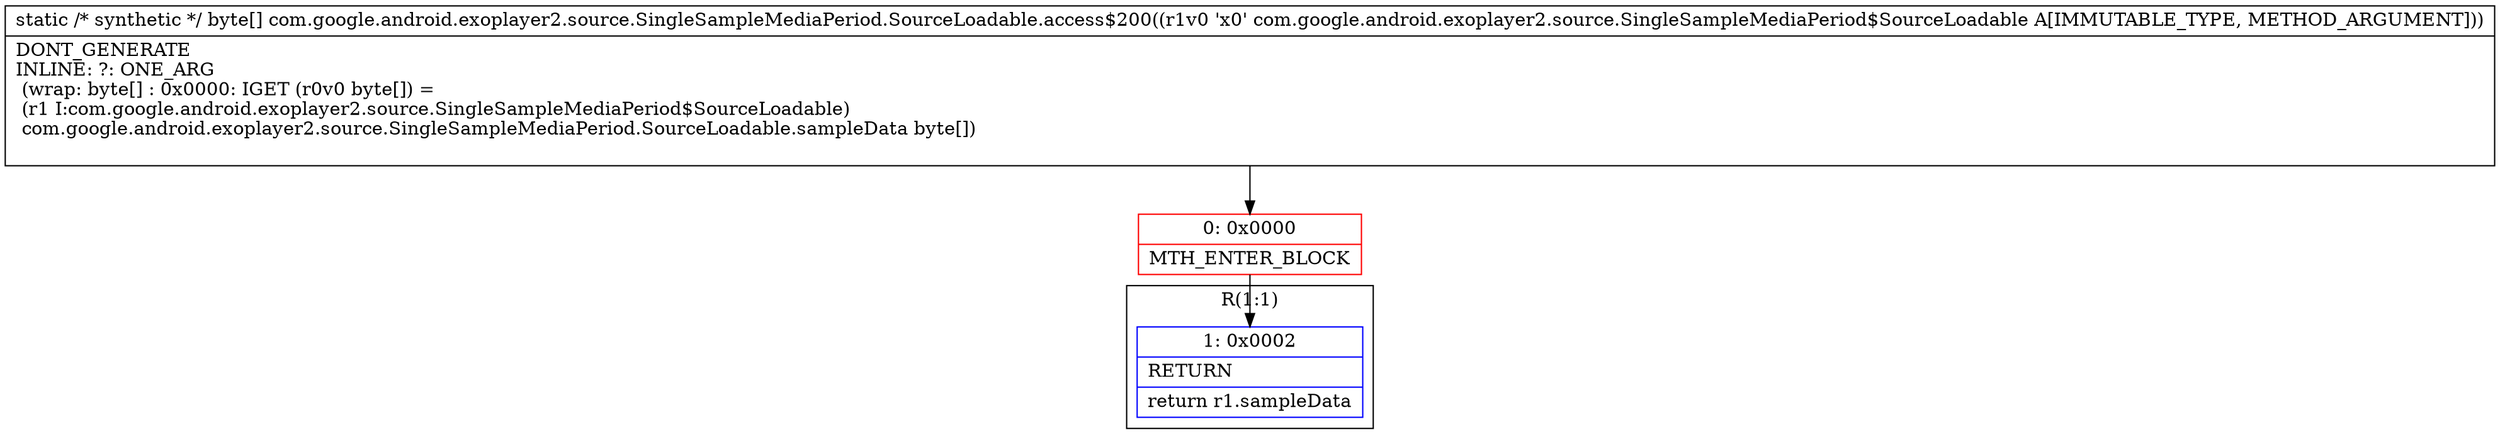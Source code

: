 digraph "CFG forcom.google.android.exoplayer2.source.SingleSampleMediaPeriod.SourceLoadable.access$200(Lcom\/google\/android\/exoplayer2\/source\/SingleSampleMediaPeriod$SourceLoadable;)[B" {
subgraph cluster_Region_1822458307 {
label = "R(1:1)";
node [shape=record,color=blue];
Node_1 [shape=record,label="{1\:\ 0x0002|RETURN\l|return r1.sampleData\l}"];
}
Node_0 [shape=record,color=red,label="{0\:\ 0x0000|MTH_ENTER_BLOCK\l}"];
MethodNode[shape=record,label="{static \/* synthetic *\/ byte[] com.google.android.exoplayer2.source.SingleSampleMediaPeriod.SourceLoadable.access$200((r1v0 'x0' com.google.android.exoplayer2.source.SingleSampleMediaPeriod$SourceLoadable A[IMMUTABLE_TYPE, METHOD_ARGUMENT]))  | DONT_GENERATE\lINLINE: ?: ONE_ARG  \l  (wrap: byte[] : 0x0000: IGET  (r0v0 byte[]) = \l  (r1 I:com.google.android.exoplayer2.source.SingleSampleMediaPeriod$SourceLoadable)\l com.google.android.exoplayer2.source.SingleSampleMediaPeriod.SourceLoadable.sampleData byte[])\l\l}"];
MethodNode -> Node_0;
Node_0 -> Node_1;
}

